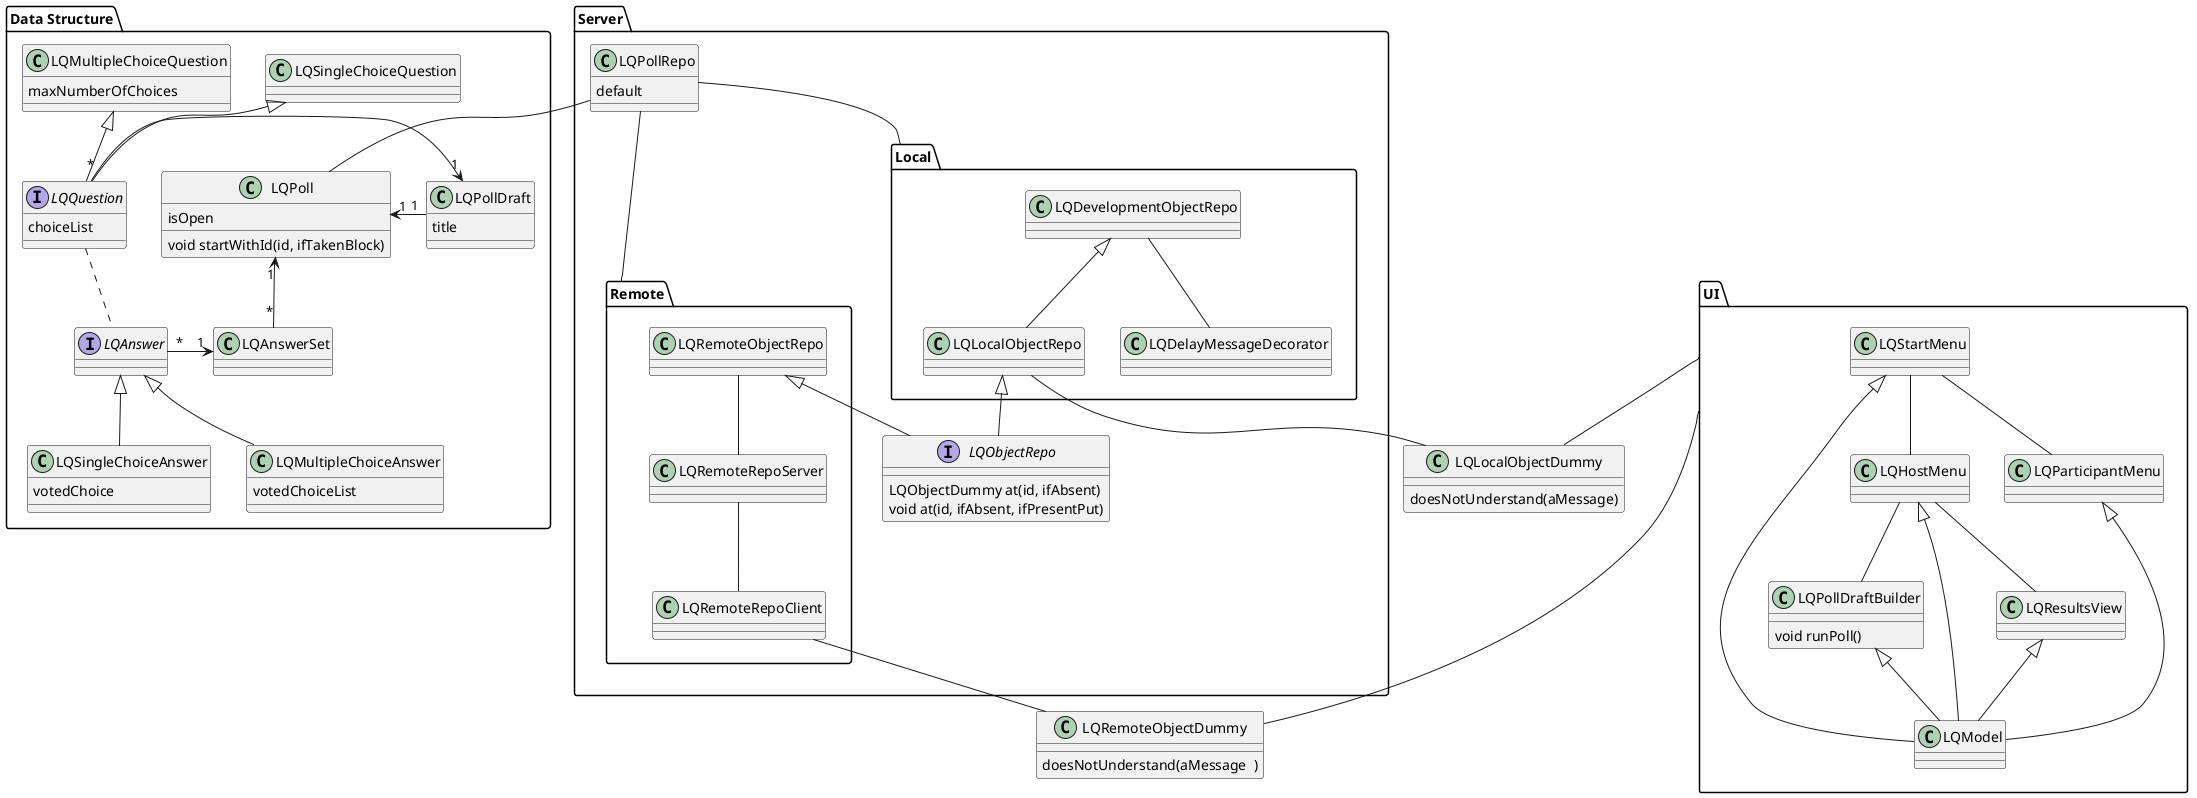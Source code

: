 @startuml Liquid
' class LQDraftStore

package "Data Structure" {
    class LQPoll  {
        isOpen
        void startWithId(id, ifTakenBlock)
    }
    LQPoll "1" <- "1" LQPollDraft
    class LQPollDraft {
        title
    }
    class LQAnswerSet
    LQPoll "1" <- "*" LQAnswerSet
    LQAnswerSet "1" <- "*" LQAnswer
    interface LQAnswer
    class LQMultipleChoiceAnswer {
        votedChoiceList
    }
    LQAnswer <|-- LQMultipleChoiceAnswer
    class LQSingleChoiceAnswer {
        votedChoice
    }
    LQAnswer <|-- LQSingleChoiceAnswer

    interface LQQuestion {
        choiceList
    }
    ' I chose * instead of 1 bc datastructure is there
    LQPollDraft "1" <- "*" LQQuestion
    class LQSingleChoiceQuestion
    LQSingleChoiceQuestion <|-- LQQuestion
    class LQMultipleChoiceQuestion  {
        maxNumberOfChoices
    }
    LQMultipleChoiceQuestion <|-- LQQuestion

    LQQuestion .. LQAnswer
}

package Server {
    package Local {
        class LQLocalObjectRepo
        class LQDevelopmentObjectRepo
        class LQDelayMessageDecorator
        LQDevelopmentObjectRepo <|-- LQLocalObjectRepo
        ' LQDelayMessageDecorator -- LQLocalObjectDummy
        LQDevelopmentObjectRepo -- LQDelayMessageDecorator

    }
    package Remote {
        class LQRemoteRepoClient
        class LQRemoteRepoServer
        class LQRemoteObjectRepo
        LQRemoteObjectRepo -- LQRemoteRepoServer
        LQRemoteRepoServer -- LQRemoteRepoClient
    }
    interface LQObjectRepo {
        LQObjectDummy at(id, ifAbsent)
        void at(id, ifAbsent, ifPresentPut)
    }
    LQRemoteObjectRepo <|-- LQObjectRepo
    LQLocalObjectRepo <|-- LQObjectRepo

    class LQPollRepo {
        default
    }
    LQPollRepo -- LQPoll
    LQPollRepo -- Local
    LQPollRepo -- Remote
}

class LQLocalObjectDummy {
    doesNotUnderstand(aMessage)
}
UI -- LQRemoteObjectDummy
LQRemoteRepoClient -- LQRemoteObjectDummy
UI -- LQLocalObjectDummy
LQLocalObjectRepo -- LQLocalObjectDummy
class LQRemoteObjectDummy {
    doesNotUnderstand(aMessage  )
}

package UI {
    class LQModel
    class LQHostMenu
    LQHostMenu <|-- LQModel
    class LQStartMenu
    LQStartMenu <|-- LQModel
    class LQResultsView
    LQResultsView <|-- LQModel
    class LQParticipantMenu
    LQParticipantMenu <|-- LQModel
    class LQPollDraftBuilder {
        void runPoll()
    }
    LQPollDraftBuilder <|-- LQModel

    LQStartMenu -- LQHostMenu
    LQStartMenu -- LQParticipantMenu
    LQHostMenu -- LQResultsView
    LQHostMenu -- LQPollDraftBuilder
}

@enduml